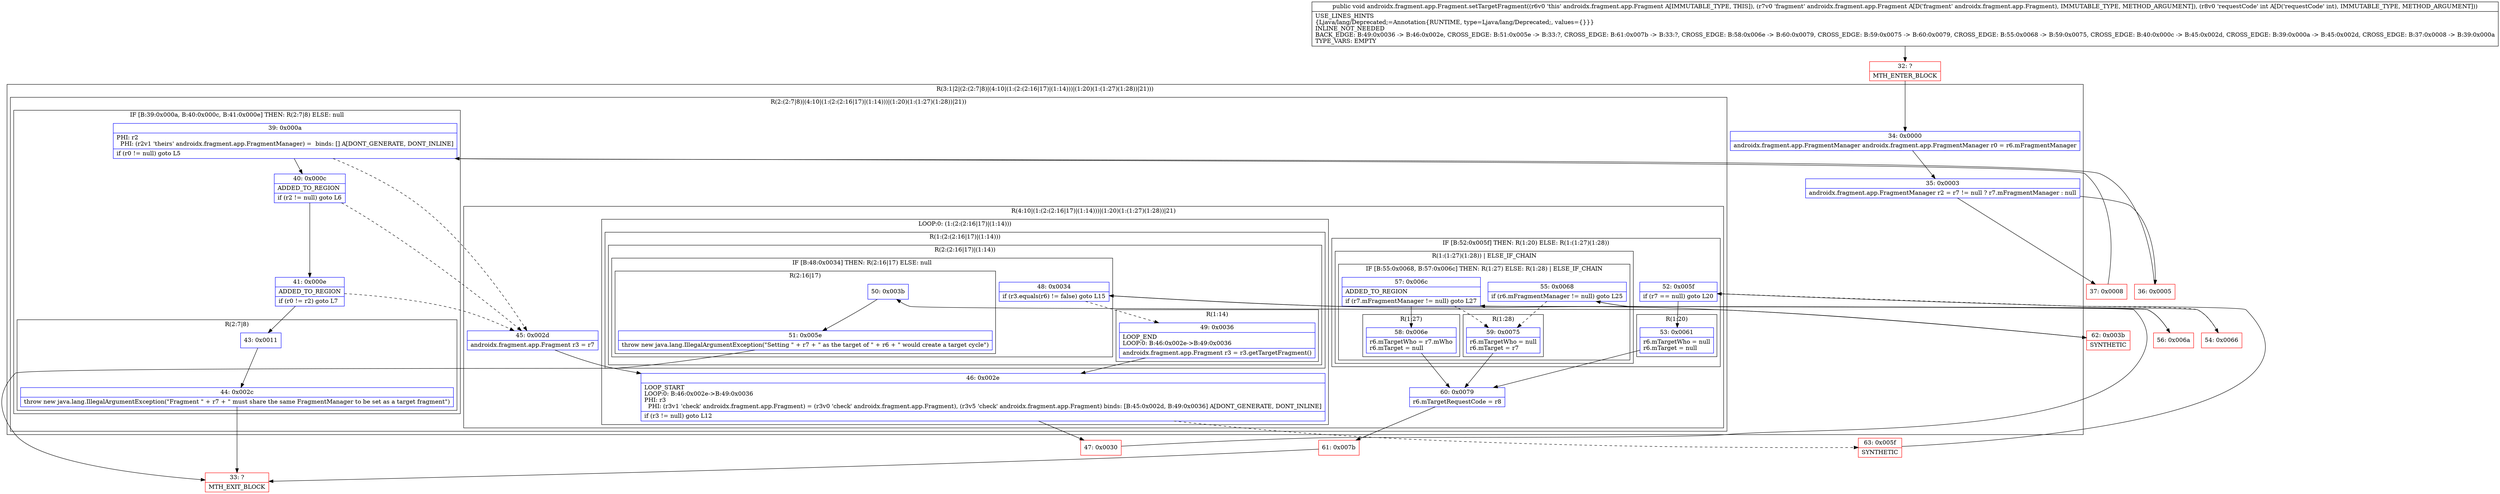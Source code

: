 digraph "CFG forandroidx.fragment.app.Fragment.setTargetFragment(Landroidx\/fragment\/app\/Fragment;I)V" {
subgraph cluster_Region_124117084 {
label = "R(3:1|2|(2:(2:7|8)|(4:10|(1:(2:(2:16|17)|(1:14)))|(1:20)(1:(1:27)(1:28))|21)))";
node [shape=record,color=blue];
Node_34 [shape=record,label="{34\:\ 0x0000|androidx.fragment.app.FragmentManager androidx.fragment.app.FragmentManager r0 = r6.mFragmentManager\l}"];
Node_35 [shape=record,label="{35\:\ 0x0003|androidx.fragment.app.FragmentManager r2 = r7 != null ? r7.mFragmentManager : null\l}"];
subgraph cluster_Region_1007281401 {
label = "R(2:(2:7|8)|(4:10|(1:(2:(2:16|17)|(1:14)))|(1:20)(1:(1:27)(1:28))|21))";
node [shape=record,color=blue];
subgraph cluster_IfRegion_1188318073 {
label = "IF [B:39:0x000a, B:40:0x000c, B:41:0x000e] THEN: R(2:7|8) ELSE: null";
node [shape=record,color=blue];
Node_39 [shape=record,label="{39\:\ 0x000a|PHI: r2 \l  PHI: (r2v1 'theirs' androidx.fragment.app.FragmentManager) =  binds: [] A[DONT_GENERATE, DONT_INLINE]\l|if (r0 != null) goto L5\l}"];
Node_40 [shape=record,label="{40\:\ 0x000c|ADDED_TO_REGION\l|if (r2 != null) goto L6\l}"];
Node_41 [shape=record,label="{41\:\ 0x000e|ADDED_TO_REGION\l|if (r0 != r2) goto L7\l}"];
subgraph cluster_Region_219072675 {
label = "R(2:7|8)";
node [shape=record,color=blue];
Node_43 [shape=record,label="{43\:\ 0x0011}"];
Node_44 [shape=record,label="{44\:\ 0x002c|throw new java.lang.IllegalArgumentException(\"Fragment \" + r7 + \" must share the same FragmentManager to be set as a target fragment\")\l}"];
}
}
subgraph cluster_Region_351062290 {
label = "R(4:10|(1:(2:(2:16|17)|(1:14)))|(1:20)(1:(1:27)(1:28))|21)";
node [shape=record,color=blue];
Node_45 [shape=record,label="{45\:\ 0x002d|androidx.fragment.app.Fragment r3 = r7\l}"];
subgraph cluster_LoopRegion_212677399 {
label = "LOOP:0: (1:(2:(2:16|17)|(1:14)))";
node [shape=record,color=blue];
Node_46 [shape=record,label="{46\:\ 0x002e|LOOP_START\lLOOP:0: B:46:0x002e\-\>B:49:0x0036\lPHI: r3 \l  PHI: (r3v1 'check' androidx.fragment.app.Fragment) = (r3v0 'check' androidx.fragment.app.Fragment), (r3v5 'check' androidx.fragment.app.Fragment) binds: [B:45:0x002d, B:49:0x0036] A[DONT_GENERATE, DONT_INLINE]\l|if (r3 != null) goto L12\l}"];
subgraph cluster_Region_739908182 {
label = "R(1:(2:(2:16|17)|(1:14)))";
node [shape=record,color=blue];
subgraph cluster_Region_1476853586 {
label = "R(2:(2:16|17)|(1:14))";
node [shape=record,color=blue];
subgraph cluster_IfRegion_1082744248 {
label = "IF [B:48:0x0034] THEN: R(2:16|17) ELSE: null";
node [shape=record,color=blue];
Node_48 [shape=record,label="{48\:\ 0x0034|if (r3.equals(r6) != false) goto L15\l}"];
subgraph cluster_Region_735831687 {
label = "R(2:16|17)";
node [shape=record,color=blue];
Node_50 [shape=record,label="{50\:\ 0x003b}"];
Node_51 [shape=record,label="{51\:\ 0x005e|throw new java.lang.IllegalArgumentException(\"Setting \" + r7 + \" as the target of \" + r6 + \" would create a target cycle\")\l}"];
}
}
subgraph cluster_Region_618808798 {
label = "R(1:14)";
node [shape=record,color=blue];
Node_49 [shape=record,label="{49\:\ 0x0036|LOOP_END\lLOOP:0: B:46:0x002e\-\>B:49:0x0036\l|androidx.fragment.app.Fragment r3 = r3.getTargetFragment()\l}"];
}
}
}
}
subgraph cluster_IfRegion_1349220495 {
label = "IF [B:52:0x005f] THEN: R(1:20) ELSE: R(1:(1:27)(1:28))";
node [shape=record,color=blue];
Node_52 [shape=record,label="{52\:\ 0x005f|if (r7 == null) goto L20\l}"];
subgraph cluster_Region_744423550 {
label = "R(1:20)";
node [shape=record,color=blue];
Node_53 [shape=record,label="{53\:\ 0x0061|r6.mTargetWho = null\lr6.mTarget = null\l}"];
}
subgraph cluster_Region_1129092808 {
label = "R(1:(1:27)(1:28)) | ELSE_IF_CHAIN\l";
node [shape=record,color=blue];
subgraph cluster_IfRegion_928497656 {
label = "IF [B:55:0x0068, B:57:0x006c] THEN: R(1:27) ELSE: R(1:28) | ELSE_IF_CHAIN\l";
node [shape=record,color=blue];
Node_55 [shape=record,label="{55\:\ 0x0068|if (r6.mFragmentManager != null) goto L25\l}"];
Node_57 [shape=record,label="{57\:\ 0x006c|ADDED_TO_REGION\l|if (r7.mFragmentManager != null) goto L27\l}"];
subgraph cluster_Region_1014175389 {
label = "R(1:27)";
node [shape=record,color=blue];
Node_58 [shape=record,label="{58\:\ 0x006e|r6.mTargetWho = r7.mWho\lr6.mTarget = null\l}"];
}
subgraph cluster_Region_1761324445 {
label = "R(1:28)";
node [shape=record,color=blue];
Node_59 [shape=record,label="{59\:\ 0x0075|r6.mTargetWho = null\lr6.mTarget = r7\l}"];
}
}
}
}
Node_60 [shape=record,label="{60\:\ 0x0079|r6.mTargetRequestCode = r8\l}"];
}
}
}
Node_32 [shape=record,color=red,label="{32\:\ ?|MTH_ENTER_BLOCK\l}"];
Node_36 [shape=record,color=red,label="{36\:\ 0x0005}"];
Node_33 [shape=record,color=red,label="{33\:\ ?|MTH_EXIT_BLOCK\l}"];
Node_47 [shape=record,color=red,label="{47\:\ 0x0030}"];
Node_62 [shape=record,color=red,label="{62\:\ 0x003b|SYNTHETIC\l}"];
Node_63 [shape=record,color=red,label="{63\:\ 0x005f|SYNTHETIC\l}"];
Node_61 [shape=record,color=red,label="{61\:\ 0x007b}"];
Node_54 [shape=record,color=red,label="{54\:\ 0x0066}"];
Node_56 [shape=record,color=red,label="{56\:\ 0x006a}"];
Node_37 [shape=record,color=red,label="{37\:\ 0x0008}"];
MethodNode[shape=record,label="{public void androidx.fragment.app.Fragment.setTargetFragment((r6v0 'this' androidx.fragment.app.Fragment A[IMMUTABLE_TYPE, THIS]), (r7v0 'fragment' androidx.fragment.app.Fragment A[D('fragment' androidx.fragment.app.Fragment), IMMUTABLE_TYPE, METHOD_ARGUMENT]), (r8v0 'requestCode' int A[D('requestCode' int), IMMUTABLE_TYPE, METHOD_ARGUMENT]))  | USE_LINES_HINTS\l\{Ljava\/lang\/Deprecated;=Annotation\{RUNTIME, type=Ljava\/lang\/Deprecated;, values=\{\}\}\}\lINLINE_NOT_NEEDED\lBACK_EDGE: B:49:0x0036 \-\> B:46:0x002e, CROSS_EDGE: B:51:0x005e \-\> B:33:?, CROSS_EDGE: B:61:0x007b \-\> B:33:?, CROSS_EDGE: B:58:0x006e \-\> B:60:0x0079, CROSS_EDGE: B:59:0x0075 \-\> B:60:0x0079, CROSS_EDGE: B:55:0x0068 \-\> B:59:0x0075, CROSS_EDGE: B:40:0x000c \-\> B:45:0x002d, CROSS_EDGE: B:39:0x000a \-\> B:45:0x002d, CROSS_EDGE: B:37:0x0008 \-\> B:39:0x000a\lTYPE_VARS: EMPTY\l}"];
MethodNode -> Node_32;Node_34 -> Node_35;
Node_35 -> Node_36;
Node_35 -> Node_37;
Node_39 -> Node_40;
Node_39 -> Node_45[style=dashed];
Node_40 -> Node_41;
Node_40 -> Node_45[style=dashed];
Node_41 -> Node_43;
Node_41 -> Node_45[style=dashed];
Node_43 -> Node_44;
Node_44 -> Node_33;
Node_45 -> Node_46;
Node_46 -> Node_47;
Node_46 -> Node_63[style=dashed];
Node_48 -> Node_49[style=dashed];
Node_48 -> Node_62;
Node_50 -> Node_51;
Node_51 -> Node_33;
Node_49 -> Node_46;
Node_52 -> Node_53;
Node_52 -> Node_54[style=dashed];
Node_53 -> Node_60;
Node_55 -> Node_56;
Node_55 -> Node_59[style=dashed];
Node_57 -> Node_58;
Node_57 -> Node_59[style=dashed];
Node_58 -> Node_60;
Node_59 -> Node_60;
Node_60 -> Node_61;
Node_32 -> Node_34;
Node_36 -> Node_39;
Node_47 -> Node_48;
Node_62 -> Node_50;
Node_63 -> Node_52;
Node_61 -> Node_33;
Node_54 -> Node_55;
Node_56 -> Node_57;
Node_37 -> Node_39;
}

